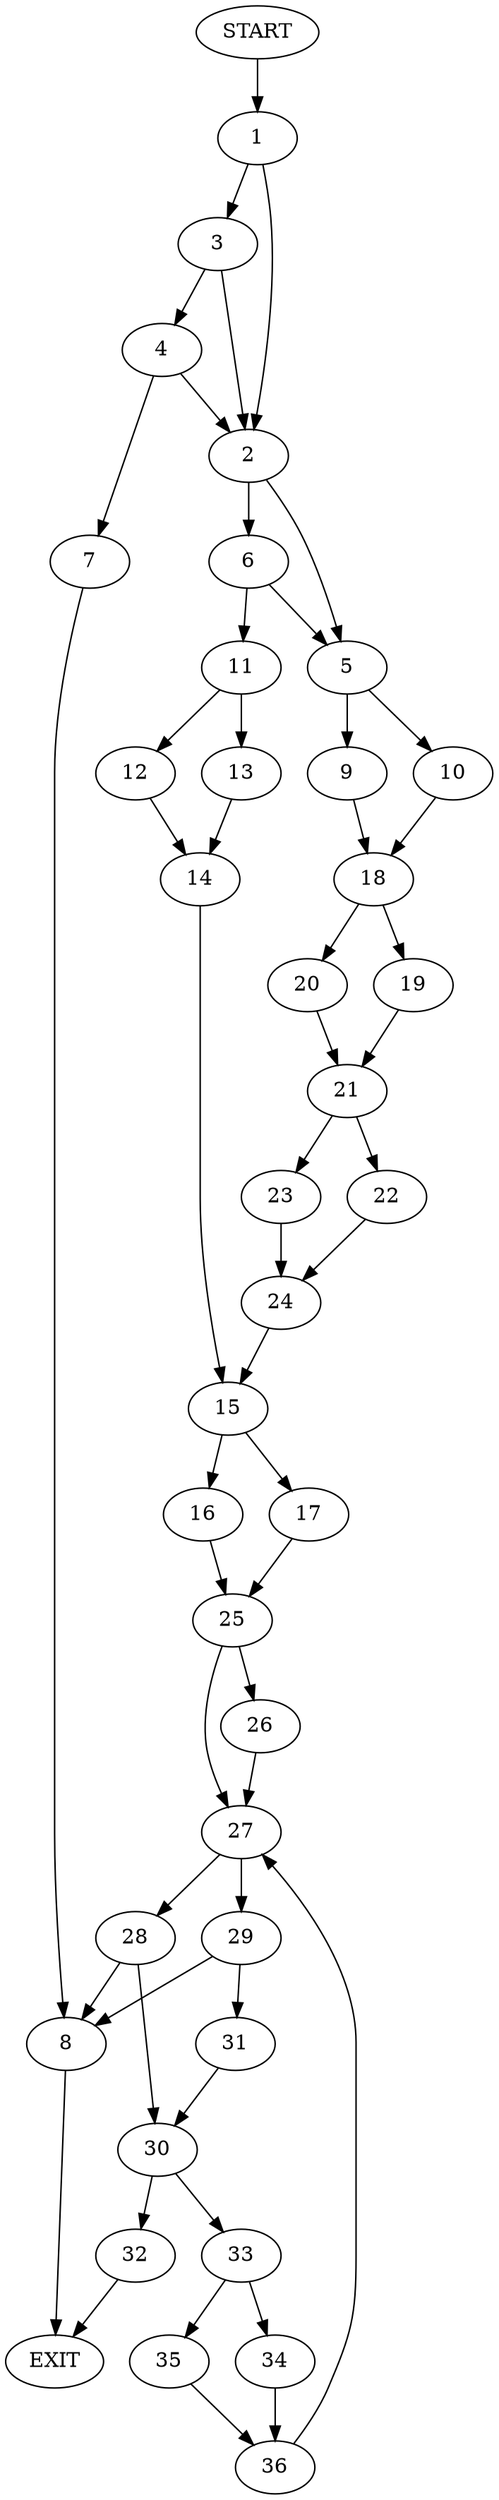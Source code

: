 digraph {
0 [label="START"]
37 [label="EXIT"]
0 -> 1
1 -> 2
1 -> 3
3 -> 4
3 -> 2
2 -> 5
2 -> 6
4 -> 7
4 -> 2
7 -> 8
8 -> 37
5 -> 9
5 -> 10
6 -> 5
6 -> 11
11 -> 12
11 -> 13
13 -> 14
12 -> 14
14 -> 15
15 -> 16
15 -> 17
9 -> 18
10 -> 18
18 -> 19
18 -> 20
19 -> 21
20 -> 21
21 -> 22
21 -> 23
23 -> 24
22 -> 24
24 -> 15
16 -> 25
17 -> 25
25 -> 26
25 -> 27
27 -> 28
27 -> 29
26 -> 27
28 -> 30
28 -> 8
29 -> 31
29 -> 8
31 -> 30
30 -> 32
30 -> 33
33 -> 34
33 -> 35
32 -> 37
35 -> 36
34 -> 36
36 -> 27
}
